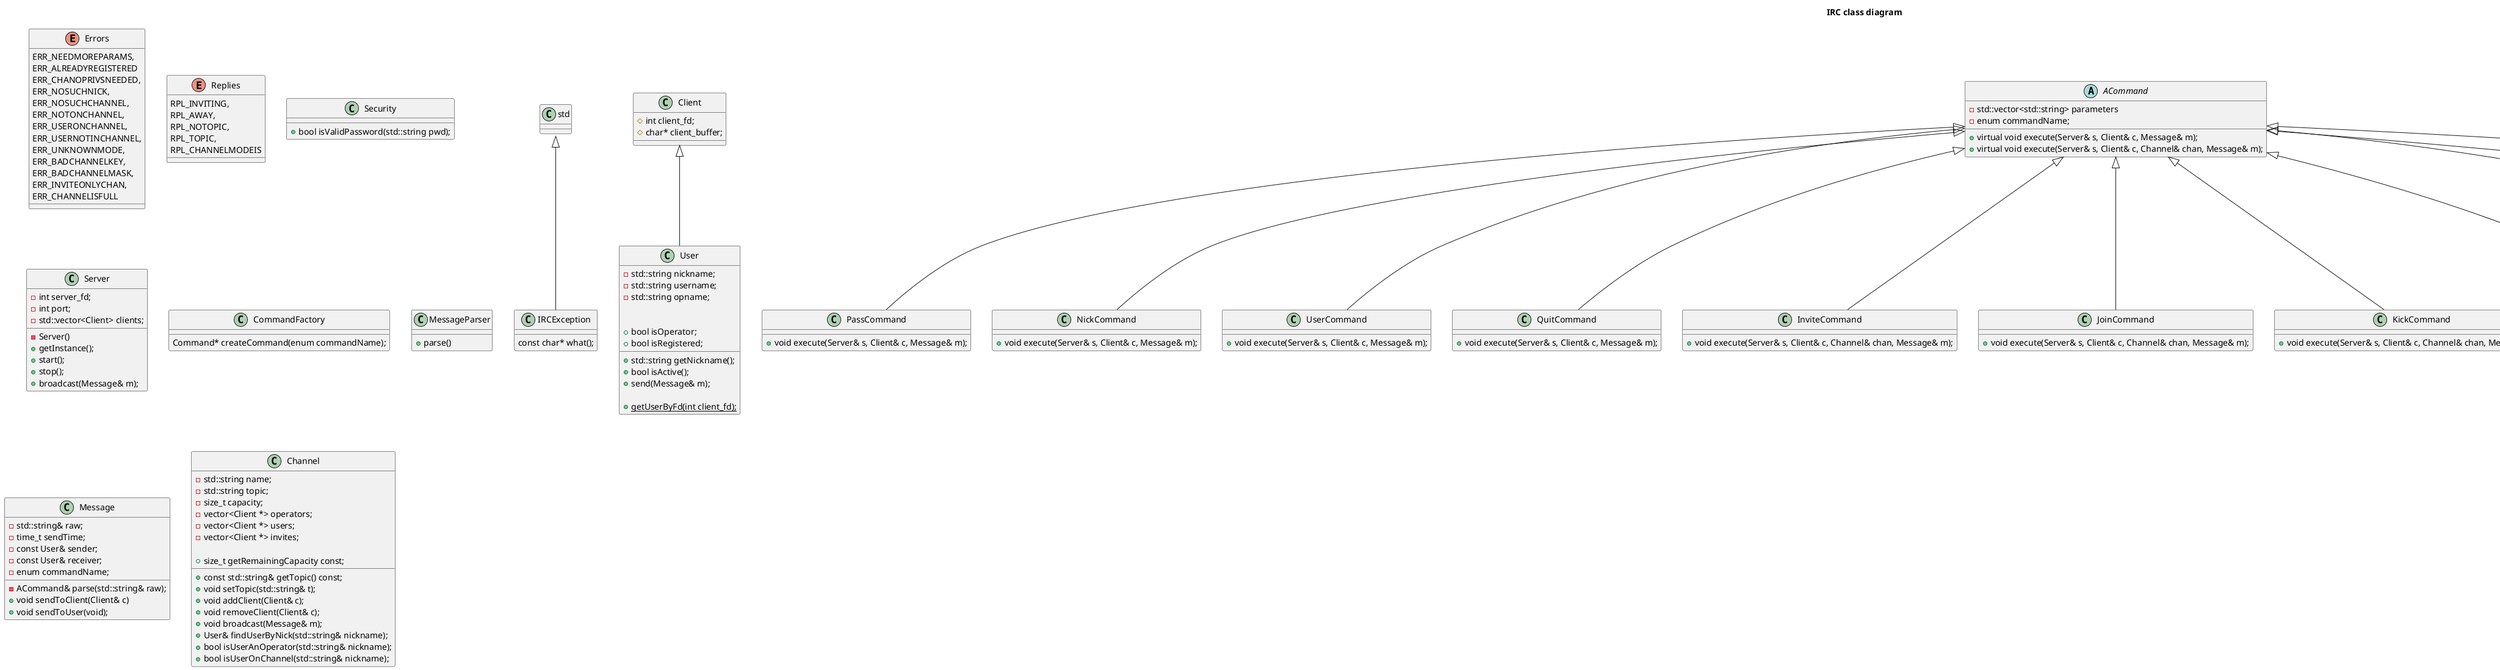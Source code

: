 @startumltitle IRC class diagramenum Errors{  ERR_NEEDMOREPARAMS,  ERR_ALREADYREGISTERED  ERR_CHANOPRIVSNEEDED,  ERR_NOSUCHNICK,  ERR_NOSUCHCHANNEL,  ERR_NOTONCHANNEL,  ERR_USERONCHANNEL,  ERR_USERNOTINCHANNEL,  ERR_UNKNOWNMODE,  ERR_BADCHANNELKEY,  ERR_BADCHANNELMASK,  ERR_INVITEONLYCHAN,  ERR_CHANNELISFULL}enum Replies{  RPL_INVITING,  RPL_AWAY,  RPL_NOTOPIC,  RPL_TOPIC,  RPL_CHANNELMODEIS}class IRCException{  const char* what();}class Security{'throws IRCException+ bool isValidPassword(std::string pwd);}class Server{- int server_fd;'default 6667- int port;- std::vector<Client> clients;- Server()' singleton+ getInstance();+ start();+ stop();+ broadcast(Message& m);}class Client{# int client_fd;# char* client_buffer;}class User{'unique [2-9chars]- std::string nickname;- std::string username;- std::string opname;+ std::string getNickname();+ bool isOperator;+ bool isRegistered;+ bool isActive();+ send(Message& m);+ getUserByFd(int client_fd){static};}class CommandFactory{  Command* createCommand(enum commandName);}abstract ACommand{'size [0-15]- std::vector<std::string> parameters- enum commandName;+ virtual void execute(Server& s, Client& c, Message& m);+ virtual void execute(Server& s, Client& c, Channel& chan, Message& m); }class PassCommand{+ void execute(Server& s, Client& c, Message& m);}class NickCommand{+ void execute(Server& s, Client& c, Message& m);}class UserCommand{+ void execute(Server& s, Client& c, Message& m);}class QuitCommand{+ void execute(Server& s, Client& c, Message& m);}class InviteCommand{+ void execute(Server& s, Client& c, Channel& chan, Message& m); }class JoinCommand{+ void execute(Server& s, Client& c, Channel& chan, Message& m); }class KickCommand{+ void execute(Server& s, Client& c, Channel& chan, Message& m); }class PartCommand{+ void execute(Server& s, Client& c, Channel& chan, Message& m); }class TopicCommand{'not necessary ?- std::string& checkTopic();- void setTopic(const std::string& topic);+ void execute(Server& s, Client& c, Channel& chan, Message& m); }class ModeCommand{+ void execute(Server& s, Client& c, Channel& chan, Message& m); }class OperCommand{+ void execute(Server& s, Client& c, Channel& chan, Message& m); }class MessageParser{+ parse()}class Message{- std::string& raw;- time_t sendTime;- const User& sender;- const User& receiver;- enum commandName;- ACommand& parse(std::string& raw);+ void sendToClient(Client& c)+ void sendToUser(void);}class Channel{- std::string name;- std::string topic;- size_t capacity;- vector<Client *> operators;- vector<Client *> users;- vector<Client *> invites;+ const std::string& getTopic() const;+ void setTopic(std::string& t);+ size_t getRemainingCapacity const;+ void addClient(Client& c);+ void removeClient(Client& c);+ void broadcast(Message& m);+ User& findUserByNick(std::string& nickname);+ bool isUserAnOperator(std::string& nickname);+ bool isUserOnChannel(std::string& nickname);}Client <|-- Userstd::exception <|-- IRCExceptionACommand <|-- PassCommandACommand <|-- NickCommandACommand <|-- UserCommandACommand <|-- QuitCommandACommand <|-- InviteCommandACommand <|-- JoinCommandACommand <|-- KickCommandACommand <|-- PartCommandACommand <|-- TopicCommandACommand <|-- ModeCommandACommand <|-- OperCommand@enduml